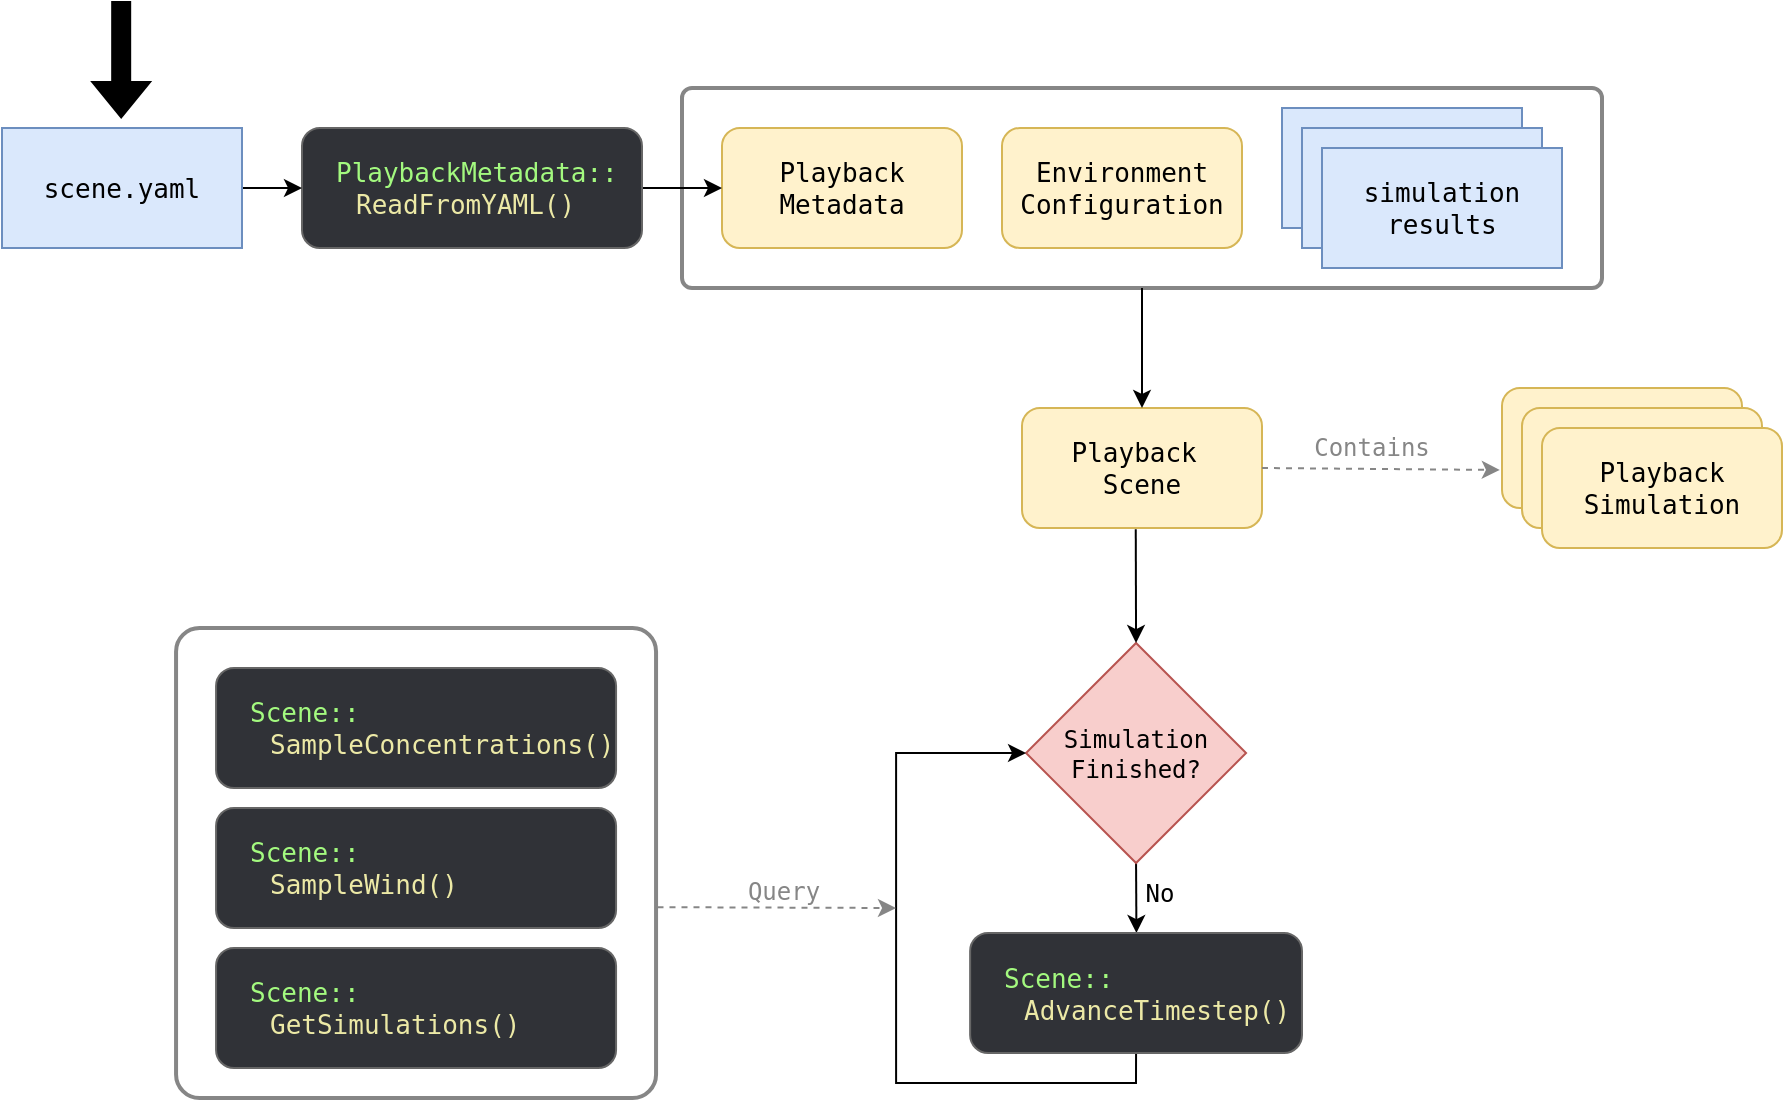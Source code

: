 <mxfile version="27.0.9">
  <diagram name="Page-1" id="a3106Rld3nqsuqSQHuJ1">
    <mxGraphModel dx="2253" dy="883" grid="1" gridSize="10" guides="1" tooltips="1" connect="1" arrows="1" fold="1" page="1" pageScale="1" pageWidth="827" pageHeight="1169" math="0" shadow="0">
      <root>
        <mxCell id="0" />
        <mxCell id="1" parent="0" />
        <mxCell id="j4ynjjWQNKRZf8Y-CPZ6-27" value="" style="rounded=1;whiteSpace=wrap;html=1;fillColor=none;strokeWidth=2;arcSize=5;strokeColor=#868686;" parent="1" vertex="1">
          <mxGeometry x="57.03" y="330" width="240" height="235" as="geometry" />
        </mxCell>
        <mxCell id="j4ynjjWQNKRZf8Y-CPZ6-2" value="" style="rounded=1;whiteSpace=wrap;html=1;fillColor=none;strokeWidth=2;arcSize=5;strokeColor=#868686;" parent="1" vertex="1">
          <mxGeometry x="310" y="60" width="460" height="100" as="geometry" />
        </mxCell>
        <mxCell id="ayrzzpna5QH0cfRAlzxf-7" value="Playback&lt;div&gt;Metadata&lt;/div&gt;" style="rounded=1;whiteSpace=wrap;html=1;fillColor=#fff2cc;strokeColor=#d6b656;fontSize=13;fontFamily=Droid Sans Mono, monospace, monospace;" parent="1" vertex="1">
          <mxGeometry x="330" y="80" width="120" height="60" as="geometry" />
        </mxCell>
        <mxCell id="j4ynjjWQNKRZf8Y-CPZ6-23" style="edgeStyle=orthogonalEdgeStyle;rounded=0;orthogonalLoop=1;jettySize=auto;html=1;exitX=1;exitY=0.5;exitDx=0;exitDy=0;" parent="1" source="ayrzzpna5QH0cfRAlzxf-8" target="ayrzzpna5QH0cfRAlzxf-7" edge="1">
          <mxGeometry relative="1" as="geometry" />
        </mxCell>
        <mxCell id="ayrzzpna5QH0cfRAlzxf-8" value="&lt;blockquote style=&quot;margin: 0px 0px 0px 15px; border: none; padding: 0px;&quot;&gt;&lt;font face=&quot;Droid Sans Mono, monospace, monospace&quot; style=&quot;color: rgb(163, 249, 127); font-size: 13px;&quot;&gt;&lt;font style=&quot;&quot;&gt;PlaybackMetadata&lt;/font&gt;::&lt;/font&gt;&lt;div style=&quot;margin-left: 10px;&quot;&gt;&lt;font face=&quot;Droid Sans Mono, monospace, monospace&quot; style=&quot;color: rgb(236, 233, 166); font-size: 13px;&quot;&gt;ReadFromYAML()&lt;/font&gt;&lt;/div&gt;&lt;/blockquote&gt;" style="rounded=1;whiteSpace=wrap;html=1;fillColor=#303237;strokeColor=#666666;fontColor=#333333;align=left;" parent="1" vertex="1">
          <mxGeometry x="120" y="80" width="170" height="60" as="geometry" />
        </mxCell>
        <mxCell id="j4ynjjWQNKRZf8Y-CPZ6-22" style="edgeStyle=orthogonalEdgeStyle;rounded=0;orthogonalLoop=1;jettySize=auto;html=1;exitX=1;exitY=0.5;exitDx=0;exitDy=0;" parent="1" source="ayrzzpna5QH0cfRAlzxf-15" target="ayrzzpna5QH0cfRAlzxf-8" edge="1">
          <mxGeometry relative="1" as="geometry" />
        </mxCell>
        <mxCell id="ayrzzpna5QH0cfRAlzxf-15" value="scene.yaml" style="rounded=0;whiteSpace=wrap;html=1;fillColor=#dae8fc;strokeColor=#6c8ebf;fontSize=13;fontFamily=Droid Sans Mono, monospace, monospace;" parent="1" vertex="1">
          <mxGeometry x="-30" y="80" width="120" height="60" as="geometry" />
        </mxCell>
        <mxCell id="ayrzzpna5QH0cfRAlzxf-46" value="" style="shape=flexArrow;endArrow=classic;html=1;rounded=0;fillColor=#000000;strokeColor=none;entryX=0.5;entryY=0;entryDx=0;entryDy=0;" parent="1" edge="1">
          <mxGeometry width="50" height="50" relative="1" as="geometry">
            <mxPoint x="29.59" y="16" as="sourcePoint" />
            <mxPoint x="29.59" y="76" as="targetPoint" />
          </mxGeometry>
        </mxCell>
        <mxCell id="j4ynjjWQNKRZf8Y-CPZ6-1" value="Environment Configuration" style="rounded=1;whiteSpace=wrap;html=1;fillColor=#fff2cc;strokeColor=#d6b656;fontSize=13;fontFamily=Droid Sans Mono, monospace, monospace;" parent="1" vertex="1">
          <mxGeometry x="470" y="80" width="120" height="60" as="geometry" />
        </mxCell>
        <mxCell id="j4ynjjWQNKRZf8Y-CPZ6-10" style="edgeStyle=orthogonalEdgeStyle;rounded=0;orthogonalLoop=1;jettySize=auto;html=1;exitX=0.5;exitY=1;exitDx=0;exitDy=0;" parent="1" source="j4ynjjWQNKRZf8Y-CPZ6-8" edge="1">
          <mxGeometry relative="1" as="geometry">
            <mxPoint x="537.22" y="482.51" as="targetPoint" />
          </mxGeometry>
        </mxCell>
        <mxCell id="j4ynjjWQNKRZf8Y-CPZ6-8" value="Simulation Finished?" style="rhombus;whiteSpace=wrap;html=1;fillColor=#f8cecc;strokeColor=#b85450;fontFamily=Droid Sans Mono, monospace, monospace;" parent="1" vertex="1">
          <mxGeometry x="482.03" y="337.51" width="110" height="110" as="geometry" />
        </mxCell>
        <mxCell id="j4ynjjWQNKRZf8Y-CPZ6-13" style="edgeStyle=orthogonalEdgeStyle;rounded=0;orthogonalLoop=1;jettySize=auto;html=1;exitX=0.5;exitY=1;exitDx=0;exitDy=0;entryX=0;entryY=0.5;entryDx=0;entryDy=0;" parent="1" source="j4ynjjWQNKRZf8Y-CPZ6-11" target="j4ynjjWQNKRZf8Y-CPZ6-8" edge="1">
          <mxGeometry relative="1" as="geometry">
            <mxPoint x="417.03" y="402.51" as="targetPoint" />
            <Array as="points">
              <mxPoint x="537.03" y="557.51" />
              <mxPoint x="417.03" y="557.51" />
              <mxPoint x="417.03" y="392.51" />
            </Array>
          </mxGeometry>
        </mxCell>
        <mxCell id="j4ynjjWQNKRZf8Y-CPZ6-11" value="&lt;blockquote style=&quot;margin: 0px 0px 0px 15px; border: none; padding: 0px;&quot;&gt;&lt;font face=&quot;Droid Sans Mono, monospace, monospace&quot; style=&quot;color: rgb(163, 249, 127); font-size: 13px;&quot;&gt;&lt;font style=&quot;&quot;&gt;Scene&lt;/font&gt;::&lt;/font&gt;&lt;div style=&quot;margin-left: 10px;&quot;&gt;&lt;font face=&quot;Droid Sans Mono, monospace, monospace&quot; style=&quot;color: rgb(236, 233, 166); font-size: 13px;&quot;&gt;AdvanceTimestep()&lt;/font&gt;&lt;/div&gt;&lt;/blockquote&gt;" style="rounded=1;whiteSpace=wrap;html=1;fillColor=#303237;strokeColor=#666666;fontColor=#333333;align=left;" parent="1" vertex="1">
          <mxGeometry x="454.07" y="482.51" width="165.93" height="60" as="geometry" />
        </mxCell>
        <mxCell id="j4ynjjWQNKRZf8Y-CPZ6-12" value="No" style="text;html=1;align=center;verticalAlign=middle;whiteSpace=wrap;rounded=0;fontFamily=Droid Sans Mono, monospace, monospace;" parent="1" vertex="1">
          <mxGeometry x="519.06" y="447.51" width="60" height="30" as="geometry" />
        </mxCell>
        <mxCell id="j4ynjjWQNKRZf8Y-CPZ6-17" value="" style="rounded=0;whiteSpace=wrap;html=1;fillColor=#dae8fc;strokeColor=#6c8ebf;fontSize=13;fontFamily=Droid Sans Mono, monospace, monospace;" parent="1" vertex="1">
          <mxGeometry x="610" y="70" width="120" height="60" as="geometry" />
        </mxCell>
        <mxCell id="j4ynjjWQNKRZf8Y-CPZ6-19" value="" style="rounded=0;whiteSpace=wrap;html=1;fillColor=#dae8fc;strokeColor=#6c8ebf;fontSize=13;fontFamily=Droid Sans Mono, monospace, monospace;" parent="1" vertex="1">
          <mxGeometry x="620" y="80" width="120" height="60" as="geometry" />
        </mxCell>
        <mxCell id="j4ynjjWQNKRZf8Y-CPZ6-18" value="simulation results" style="rounded=0;whiteSpace=wrap;html=1;fillColor=#dae8fc;strokeColor=#6c8ebf;fontSize=13;fontFamily=Droid Sans Mono, monospace, monospace;" parent="1" vertex="1">
          <mxGeometry x="630" y="90" width="120" height="60" as="geometry" />
        </mxCell>
        <mxCell id="j4ynjjWQNKRZf8Y-CPZ6-24" value="&lt;blockquote style=&quot;margin: 0px 0px 0px 15px; border: none; padding: 0px;&quot;&gt;&lt;font face=&quot;Droid Sans Mono, monospace, monospace&quot; style=&quot;color: rgb(163, 249, 127); font-size: 13px;&quot;&gt;&lt;font style=&quot;&quot;&gt;Scene&lt;/font&gt;::&lt;/font&gt;&lt;div style=&quot;margin-left: 10px;&quot;&gt;&lt;font face=&quot;Droid Sans Mono, monospace, monospace&quot; style=&quot;color: rgb(236, 233, 166); font-size: 13px;&quot;&gt;SampleConcentrations()&lt;/font&gt;&lt;/div&gt;&lt;/blockquote&gt;" style="rounded=1;whiteSpace=wrap;html=1;fillColor=#303237;strokeColor=#666666;fontColor=#333333;align=left;" parent="1" vertex="1">
          <mxGeometry x="77.03" y="350" width="200" height="60" as="geometry" />
        </mxCell>
        <mxCell id="j4ynjjWQNKRZf8Y-CPZ6-25" value="&lt;blockquote style=&quot;margin: 0px 0px 0px 15px; border: none; padding: 0px;&quot;&gt;&lt;font face=&quot;Droid Sans Mono, monospace, monospace&quot; style=&quot;color: rgb(163, 249, 127); font-size: 13px;&quot;&gt;&lt;font style=&quot;&quot;&gt;Scene&lt;/font&gt;::&lt;/font&gt;&lt;div style=&quot;margin-left: 10px;&quot;&gt;&lt;font face=&quot;Droid Sans Mono, monospace, monospace&quot; style=&quot;color: rgb(236, 233, 166); font-size: 13px;&quot;&gt;SampleWind()&lt;/font&gt;&lt;/div&gt;&lt;/blockquote&gt;" style="rounded=1;whiteSpace=wrap;html=1;fillColor=#303237;strokeColor=#666666;fontColor=#333333;align=left;" parent="1" vertex="1">
          <mxGeometry x="77.03" y="420" width="200" height="60" as="geometry" />
        </mxCell>
        <mxCell id="j4ynjjWQNKRZf8Y-CPZ6-26" value="&lt;blockquote style=&quot;margin: 0px 0px 0px 15px; border: none; padding: 0px;&quot;&gt;&lt;font face=&quot;Droid Sans Mono, monospace, monospace&quot; style=&quot;color: rgb(163, 249, 127); font-size: 13px;&quot;&gt;&lt;font style=&quot;&quot;&gt;Scene&lt;/font&gt;::&lt;/font&gt;&lt;div style=&quot;margin-left: 10px;&quot;&gt;&lt;font face=&quot;Droid Sans Mono, monospace, monospace&quot; style=&quot;color: rgb(236, 233, 166); font-size: 13px;&quot;&gt;GetSimulations()&lt;/font&gt;&lt;/div&gt;&lt;/blockquote&gt;" style="rounded=1;whiteSpace=wrap;html=1;fillColor=#303237;strokeColor=#666666;fontColor=#333333;align=left;" parent="1" vertex="1">
          <mxGeometry x="77.03" y="490" width="200" height="60" as="geometry" />
        </mxCell>
        <mxCell id="j4ynjjWQNKRZf8Y-CPZ6-28" value="" style="endArrow=classic;html=1;rounded=0;exitX=1.003;exitY=0.594;exitDx=0;exitDy=0;dashed=1;strokeColor=#868686;exitPerimeter=0;" parent="1" source="j4ynjjWQNKRZf8Y-CPZ6-27" edge="1">
          <mxGeometry width="50" height="50" relative="1" as="geometry">
            <mxPoint x="297.03" y="471.5" as="sourcePoint" />
            <mxPoint x="417" y="470" as="targetPoint" />
          </mxGeometry>
        </mxCell>
        <mxCell id="j4ynjjWQNKRZf8Y-CPZ6-29" value="&lt;font style=&quot;color: rgb(134, 134, 134);&quot;&gt;Query&lt;/font&gt;" style="text;html=1;align=center;verticalAlign=middle;whiteSpace=wrap;rounded=0;fontFamily=Droid Sans Mono, monospace, monospace;" parent="1" vertex="1">
          <mxGeometry x="316.03" y="447" width="90" height="30" as="geometry" />
        </mxCell>
        <mxCell id="TD0UIJbStgnqrXHzQO8T-1" value="Playback Simulation" style="rounded=1;whiteSpace=wrap;html=1;fillColor=#fff2cc;strokeColor=#d6b656;fontSize=13;fontFamily=Droid Sans Mono, monospace, monospace;" parent="1" vertex="1">
          <mxGeometry x="720" y="210" width="120" height="60" as="geometry" />
        </mxCell>
        <mxCell id="TD0UIJbStgnqrXHzQO8T-2" value="Playback Simulation" style="rounded=1;whiteSpace=wrap;html=1;fillColor=#fff2cc;strokeColor=#d6b656;fontSize=13;fontFamily=Droid Sans Mono, monospace, monospace;" parent="1" vertex="1">
          <mxGeometry x="730" y="220" width="120" height="60" as="geometry" />
        </mxCell>
        <mxCell id="TD0UIJbStgnqrXHzQO8T-3" value="Playback Simulation" style="rounded=1;whiteSpace=wrap;html=1;fillColor=#fff2cc;strokeColor=#d6b656;fontSize=13;fontFamily=Droid Sans Mono, monospace, monospace;" parent="1" vertex="1">
          <mxGeometry x="740" y="230" width="120" height="60" as="geometry" />
        </mxCell>
        <mxCell id="TD0UIJbStgnqrXHzQO8T-4" value="Playback&amp;nbsp;&lt;div&gt;Scene&lt;/div&gt;" style="rounded=1;whiteSpace=wrap;html=1;fillColor=#fff2cc;strokeColor=#d6b656;fontSize=13;fontFamily=Droid Sans Mono, monospace, monospace;" parent="1" vertex="1">
          <mxGeometry x="480" y="220" width="120" height="60" as="geometry" />
        </mxCell>
        <mxCell id="TD0UIJbStgnqrXHzQO8T-5" value="" style="endArrow=classic;html=1;rounded=0;exitX=0.5;exitY=1;exitDx=0;exitDy=0;" parent="1" source="j4ynjjWQNKRZf8Y-CPZ6-2" target="TD0UIJbStgnqrXHzQO8T-4" edge="1">
          <mxGeometry width="50" height="50" relative="1" as="geometry">
            <mxPoint x="580" y="310" as="sourcePoint" />
            <mxPoint x="630" y="260" as="targetPoint" />
          </mxGeometry>
        </mxCell>
        <mxCell id="TD0UIJbStgnqrXHzQO8T-6" value="" style="endArrow=classic;html=1;rounded=0;exitX=0.474;exitY=1.01;exitDx=0;exitDy=0;entryX=0.5;entryY=0;entryDx=0;entryDy=0;exitPerimeter=0;" parent="1" source="TD0UIJbStgnqrXHzQO8T-4" target="j4ynjjWQNKRZf8Y-CPZ6-8" edge="1">
          <mxGeometry width="50" height="50" relative="1" as="geometry">
            <mxPoint x="550" y="180" as="sourcePoint" />
            <mxPoint x="550" y="240" as="targetPoint" />
          </mxGeometry>
        </mxCell>
        <mxCell id="TD0UIJbStgnqrXHzQO8T-7" value="" style="endArrow=classic;html=1;rounded=0;exitX=1;exitY=0.5;exitDx=0;exitDy=0;entryX=-0.009;entryY=0.683;entryDx=0;entryDy=0;entryPerimeter=0;dashed=1;strokeColor=#868686;" parent="1" source="TD0UIJbStgnqrXHzQO8T-4" target="TD0UIJbStgnqrXHzQO8T-1" edge="1">
          <mxGeometry width="50" height="50" relative="1" as="geometry">
            <mxPoint x="650" y="320" as="sourcePoint" />
            <mxPoint x="700" y="270" as="targetPoint" />
          </mxGeometry>
        </mxCell>
        <mxCell id="TD0UIJbStgnqrXHzQO8T-8" value="&lt;font style=&quot;color: rgb(134, 134, 134);&quot;&gt;Contains&lt;/font&gt;" style="text;html=1;align=center;verticalAlign=middle;whiteSpace=wrap;rounded=0;fontFamily=Droid Sans Mono, monospace, monospace;" parent="1" vertex="1">
          <mxGeometry x="610" y="225" width="90" height="30" as="geometry" />
        </mxCell>
      </root>
    </mxGraphModel>
  </diagram>
</mxfile>
